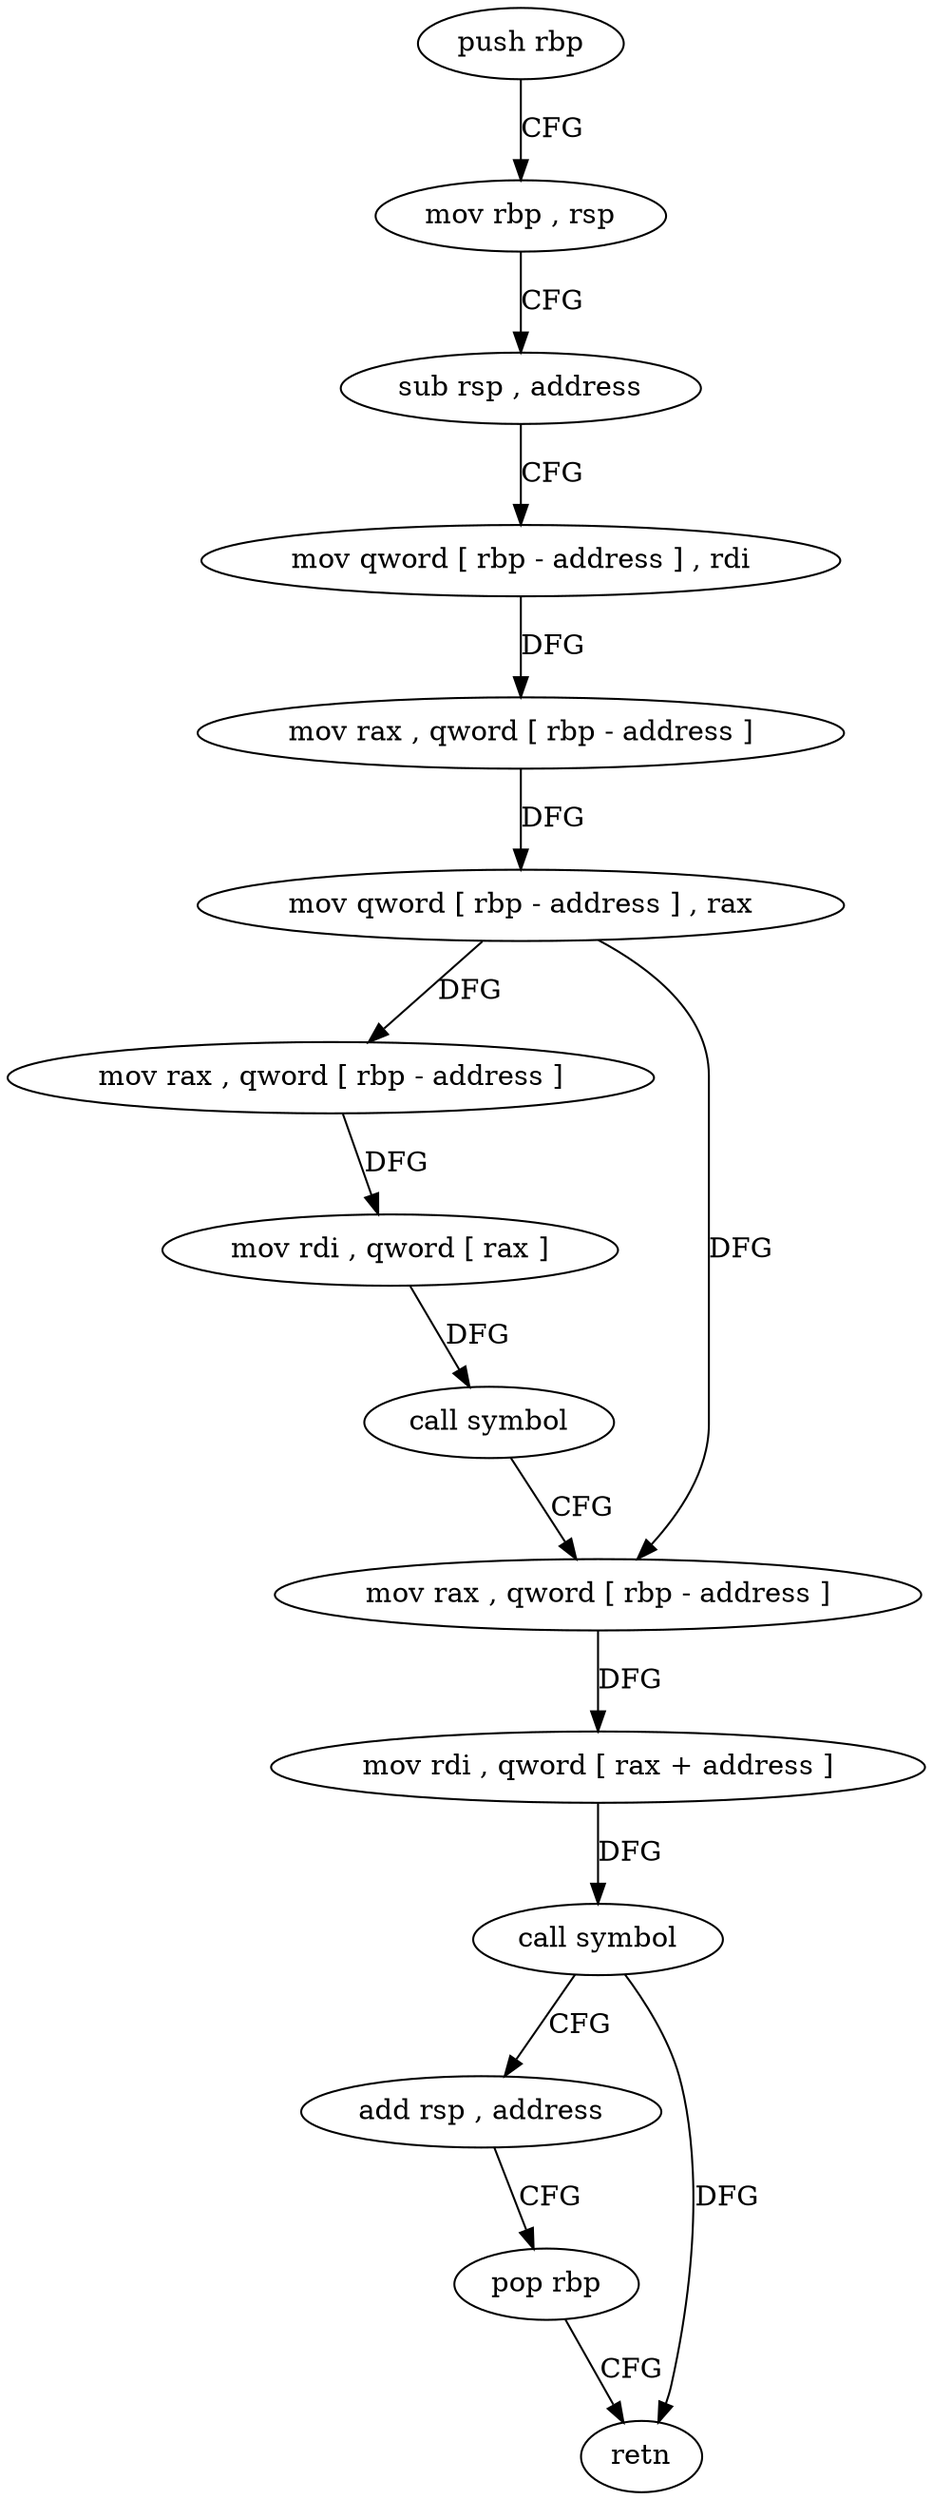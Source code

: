 digraph "func" {
"4250208" [label = "push rbp" ]
"4250209" [label = "mov rbp , rsp" ]
"4250212" [label = "sub rsp , address" ]
"4250216" [label = "mov qword [ rbp - address ] , rdi" ]
"4250220" [label = "mov rax , qword [ rbp - address ]" ]
"4250224" [label = "mov qword [ rbp - address ] , rax" ]
"4250228" [label = "mov rax , qword [ rbp - address ]" ]
"4250232" [label = "mov rdi , qword [ rax ]" ]
"4250235" [label = "call symbol" ]
"4250240" [label = "mov rax , qword [ rbp - address ]" ]
"4250244" [label = "mov rdi , qword [ rax + address ]" ]
"4250248" [label = "call symbol" ]
"4250253" [label = "add rsp , address" ]
"4250257" [label = "pop rbp" ]
"4250258" [label = "retn" ]
"4250208" -> "4250209" [ label = "CFG" ]
"4250209" -> "4250212" [ label = "CFG" ]
"4250212" -> "4250216" [ label = "CFG" ]
"4250216" -> "4250220" [ label = "DFG" ]
"4250220" -> "4250224" [ label = "DFG" ]
"4250224" -> "4250228" [ label = "DFG" ]
"4250224" -> "4250240" [ label = "DFG" ]
"4250228" -> "4250232" [ label = "DFG" ]
"4250232" -> "4250235" [ label = "DFG" ]
"4250235" -> "4250240" [ label = "CFG" ]
"4250240" -> "4250244" [ label = "DFG" ]
"4250244" -> "4250248" [ label = "DFG" ]
"4250248" -> "4250253" [ label = "CFG" ]
"4250248" -> "4250258" [ label = "DFG" ]
"4250253" -> "4250257" [ label = "CFG" ]
"4250257" -> "4250258" [ label = "CFG" ]
}
